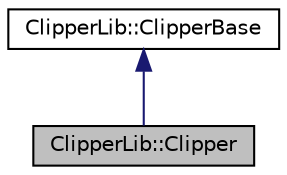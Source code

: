 digraph "ClipperLib::Clipper"
{
  edge [fontname="Helvetica",fontsize="10",labelfontname="Helvetica",labelfontsize="10"];
  node [fontname="Helvetica",fontsize="10",shape=record];
  Node1 [label="ClipperLib::Clipper",height=0.2,width=0.4,color="black", fillcolor="grey75", style="filled", fontcolor="black"];
  Node2 -> Node1 [dir="back",color="midnightblue",fontsize="10",style="solid",fontname="Helvetica"];
  Node2 [label="ClipperLib::ClipperBase",height=0.2,width=0.4,color="black", fillcolor="white", style="filled",URL="$class_clipper_lib_1_1_clipper_base.html"];
}
